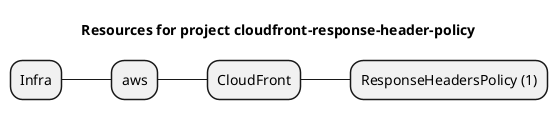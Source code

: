 @startmindmap
title Resources for project cloudfront-response-header-policy
skinparam monochrome true
+ Infra
++ aws
+++ CloudFront
++++ ResponseHeadersPolicy (1)
@endmindmap